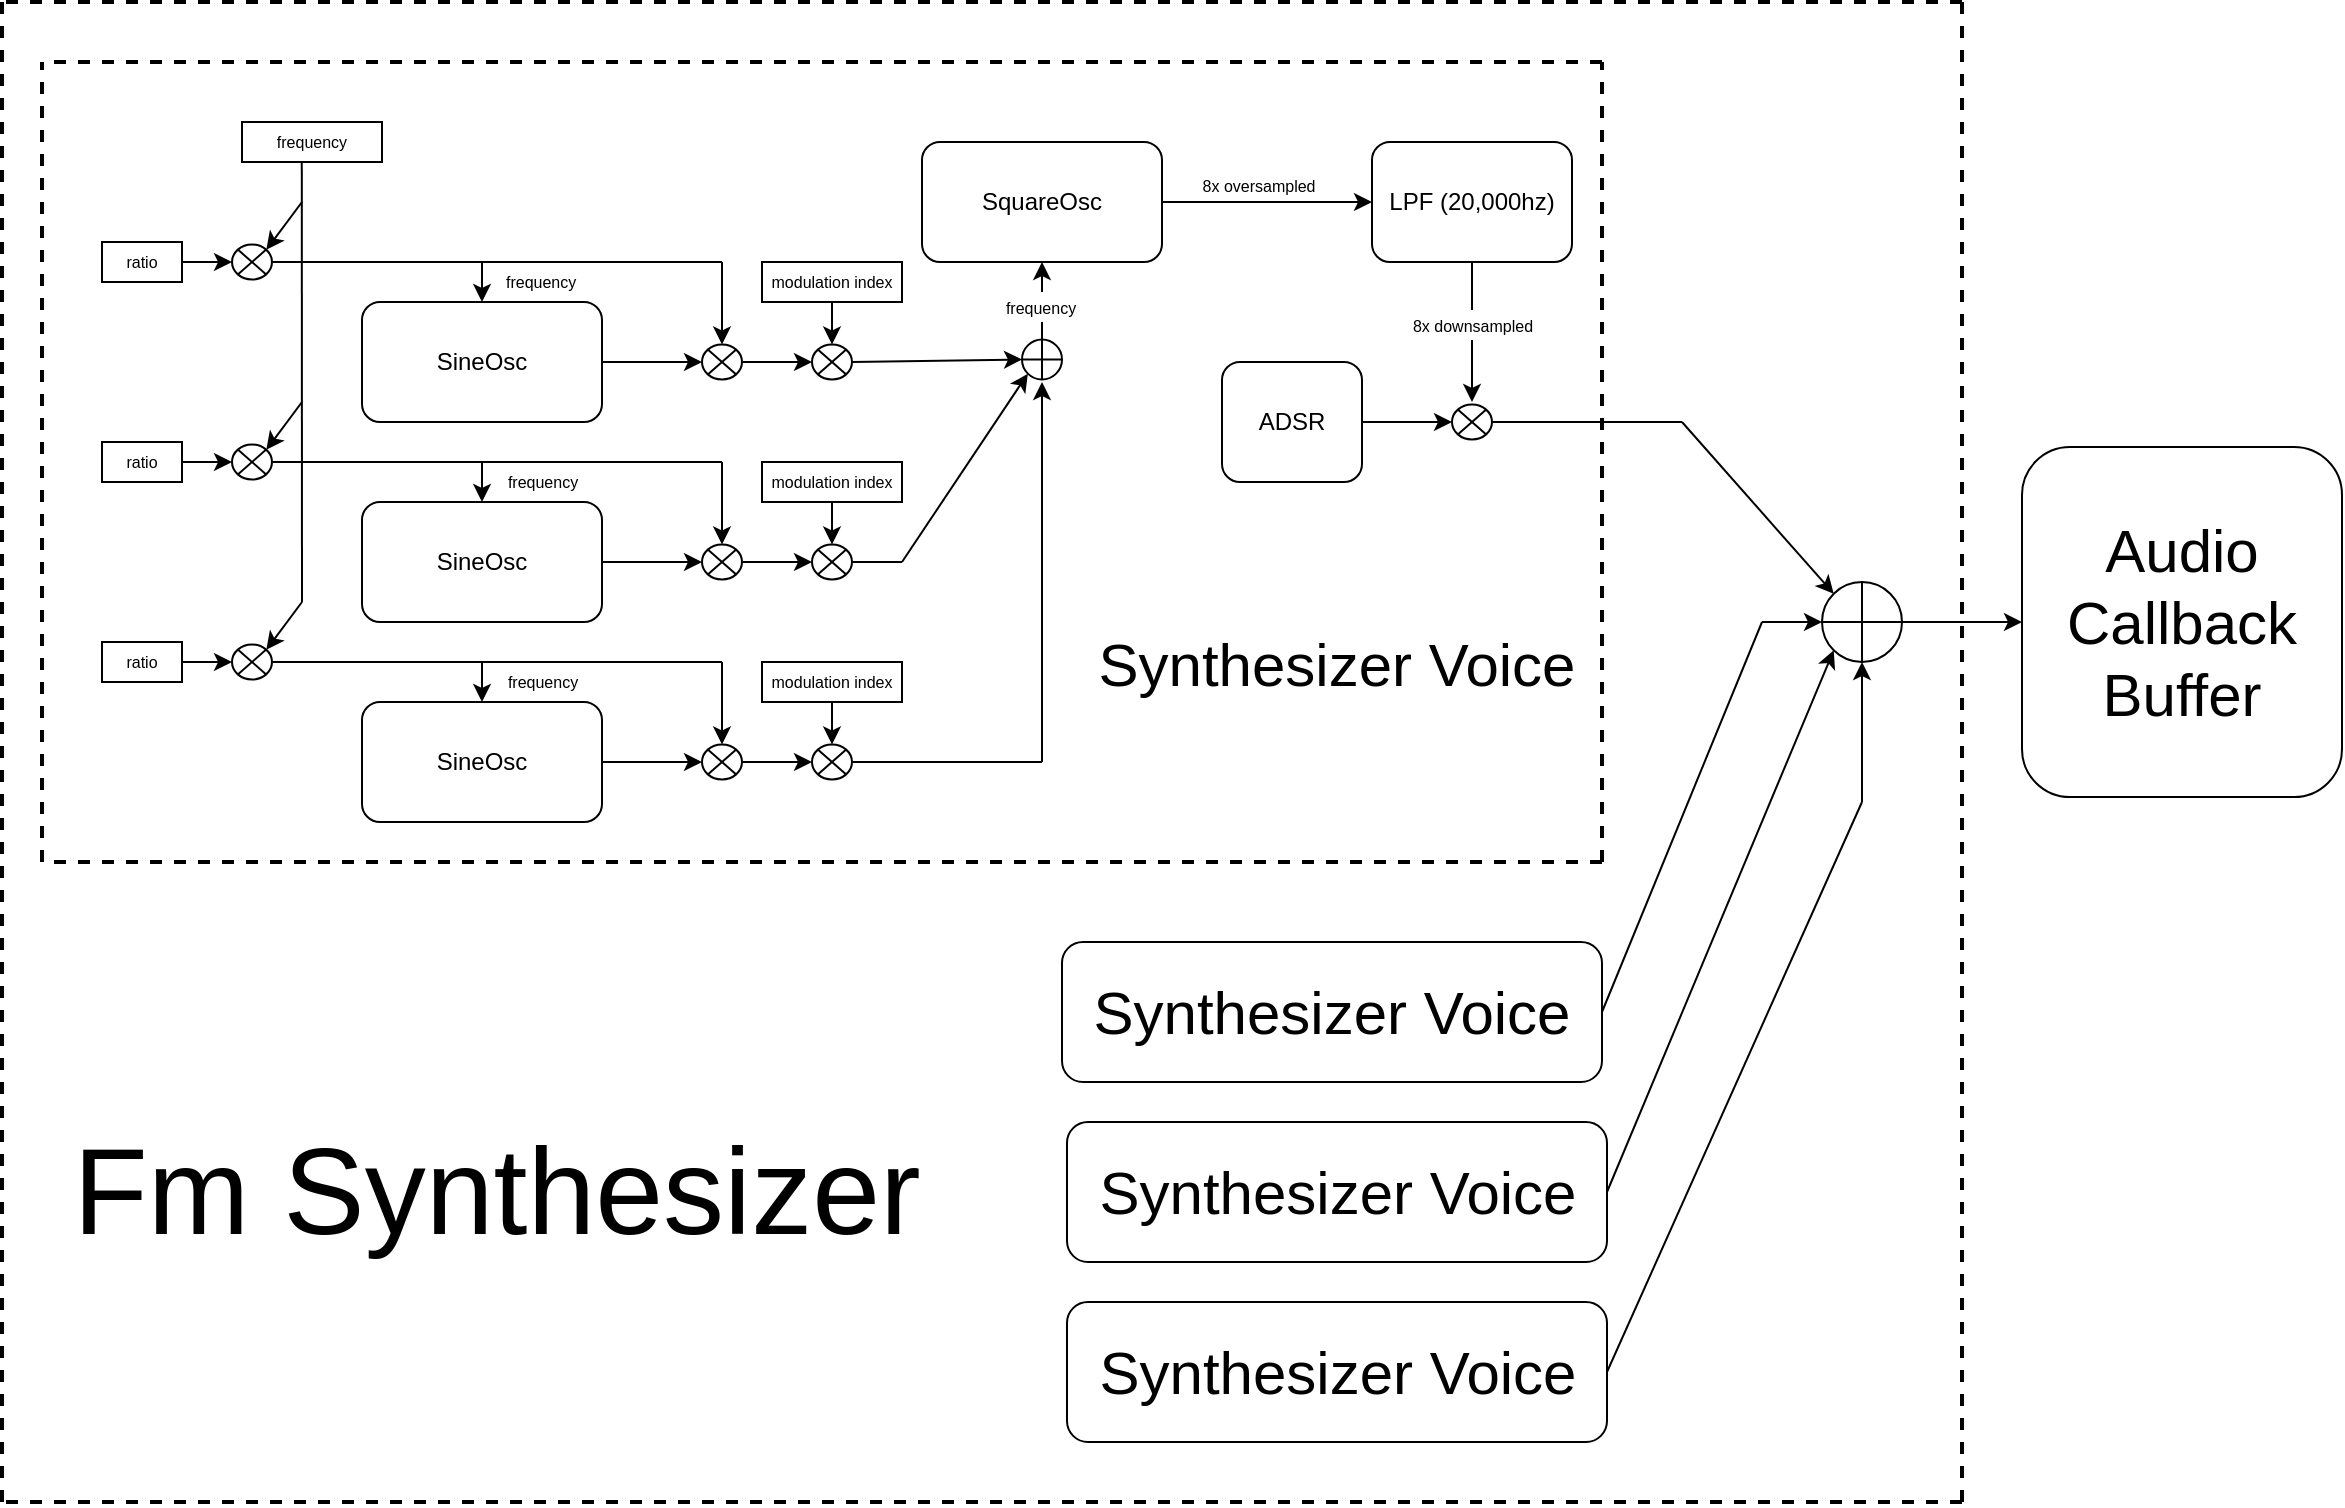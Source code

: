 <mxfile version="13.9.9" type="device"><diagram id="CANHQGR78rFkaBqAVMY7" name="Pagina-1"><mxGraphModel dx="1122" dy="831" grid="1" gridSize="10" guides="1" tooltips="1" connect="1" arrows="1" fold="1" page="1" pageScale="1" pageWidth="3300" pageHeight="4681" math="0" shadow="0"><root><mxCell id="0"/><mxCell id="1" parent="0"/><mxCell id="0y60elXHQTI-vWiYsQMB-2" value="SineOsc" style="rounded=1;whiteSpace=wrap;html=1;" vertex="1" parent="1"><mxGeometry x="340" y="400" width="120" height="60" as="geometry"/></mxCell><mxCell id="0y60elXHQTI-vWiYsQMB-5" value="" style="shape=sumEllipse;perimeter=ellipsePerimeter;whiteSpace=wrap;html=1;backgroundOutline=1;fontSize=28;" vertex="1" parent="1"><mxGeometry x="510" y="421.25" width="20" height="17.5" as="geometry"/></mxCell><mxCell id="0y60elXHQTI-vWiYsQMB-6" value="" style="endArrow=classic;html=1;fontSize=28;exitX=1;exitY=0.5;exitDx=0;exitDy=0;entryX=0;entryY=0.5;entryDx=0;entryDy=0;" edge="1" parent="1" source="0y60elXHQTI-vWiYsQMB-2" target="0y60elXHQTI-vWiYsQMB-5"><mxGeometry width="50" height="50" relative="1" as="geometry"><mxPoint x="480" y="470" as="sourcePoint"/><mxPoint x="530" y="420" as="targetPoint"/></mxGeometry></mxCell><mxCell id="0y60elXHQTI-vWiYsQMB-11" value="modulation index" style="rounded=0;whiteSpace=wrap;html=1;fontSize=8;" vertex="1" parent="1"><mxGeometry x="540" y="380" width="70" height="20" as="geometry"/></mxCell><mxCell id="0y60elXHQTI-vWiYsQMB-13" value="ratio" style="rounded=0;whiteSpace=wrap;html=1;fontSize=8;" vertex="1" parent="1"><mxGeometry x="210" y="370" width="40" height="20" as="geometry"/></mxCell><mxCell id="0y60elXHQTI-vWiYsQMB-14" value="" style="shape=sumEllipse;perimeter=ellipsePerimeter;whiteSpace=wrap;html=1;backgroundOutline=1;fontSize=28;" vertex="1" parent="1"><mxGeometry x="565" y="421.25" width="20" height="17.5" as="geometry"/></mxCell><mxCell id="0y60elXHQTI-vWiYsQMB-15" value="" style="shape=sumEllipse;perimeter=ellipsePerimeter;whiteSpace=wrap;html=1;backgroundOutline=1;fontSize=28;" vertex="1" parent="1"><mxGeometry x="275" y="371.25" width="20" height="17.5" as="geometry"/></mxCell><mxCell id="0y60elXHQTI-vWiYsQMB-16" value="" style="endArrow=classic;html=1;fontSize=8;exitX=1;exitY=0.5;exitDx=0;exitDy=0;entryX=0;entryY=0.5;entryDx=0;entryDy=0;" edge="1" parent="1" source="0y60elXHQTI-vWiYsQMB-13" target="0y60elXHQTI-vWiYsQMB-15"><mxGeometry width="50" height="50" relative="1" as="geometry"><mxPoint x="255" y="370" as="sourcePoint"/><mxPoint x="305" y="320" as="targetPoint"/></mxGeometry></mxCell><mxCell id="0y60elXHQTI-vWiYsQMB-17" value="frequency" style="rounded=0;whiteSpace=wrap;html=1;fontSize=8;" vertex="1" parent="1"><mxGeometry x="280" y="310" width="70" height="20" as="geometry"/></mxCell><mxCell id="0y60elXHQTI-vWiYsQMB-19" value="" style="endArrow=classic;html=1;fontSize=8;exitX=1;exitY=0.5;exitDx=0;exitDy=0;entryX=0;entryY=0.5;entryDx=0;entryDy=0;" edge="1" parent="1" source="0y60elXHQTI-vWiYsQMB-5" target="0y60elXHQTI-vWiYsQMB-14"><mxGeometry width="50" height="50" relative="1" as="geometry"><mxPoint x="515" y="520" as="sourcePoint"/><mxPoint x="565" y="470" as="targetPoint"/></mxGeometry></mxCell><mxCell id="0y60elXHQTI-vWiYsQMB-20" value="" style="endArrow=classic;html=1;fontSize=8;exitX=0.5;exitY=1;exitDx=0;exitDy=0;entryX=0.5;entryY=0;entryDx=0;entryDy=0;" edge="1" parent="1" source="0y60elXHQTI-vWiYsQMB-11" target="0y60elXHQTI-vWiYsQMB-14"><mxGeometry width="50" height="50" relative="1" as="geometry"><mxPoint x="610" y="460" as="sourcePoint"/><mxPoint x="660" y="410" as="targetPoint"/></mxGeometry></mxCell><mxCell id="0y60elXHQTI-vWiYsQMB-23" value="" style="endArrow=none;html=1;fontSize=8;exitX=1;exitY=0.5;exitDx=0;exitDy=0;" edge="1" parent="1" source="0y60elXHQTI-vWiYsQMB-15"><mxGeometry width="50" height="50" relative="1" as="geometry"><mxPoint x="380" y="420" as="sourcePoint"/><mxPoint x="520" y="380" as="targetPoint"/></mxGeometry></mxCell><mxCell id="0y60elXHQTI-vWiYsQMB-24" value="" style="endArrow=classic;html=1;fontSize=8;entryX=0.5;entryY=0;entryDx=0;entryDy=0;" edge="1" parent="1" target="0y60elXHQTI-vWiYsQMB-2"><mxGeometry width="50" height="50" relative="1" as="geometry"><mxPoint x="400" y="380" as="sourcePoint"/><mxPoint x="450" y="310" as="targetPoint"/></mxGeometry></mxCell><mxCell id="0y60elXHQTI-vWiYsQMB-73" value="&lt;font style=&quot;font-size: 8px&quot;&gt;frequency&lt;/font&gt;" style="edgeLabel;html=1;align=left;verticalAlign=middle;resizable=0;points=[];fontSize=12;" vertex="1" connectable="0" parent="0y60elXHQTI-vWiYsQMB-24"><mxGeometry x="-0.148" relative="1" as="geometry"><mxPoint x="10" y="0.21" as="offset"/></mxGeometry></mxCell><mxCell id="0y60elXHQTI-vWiYsQMB-25" value="" style="endArrow=classic;html=1;fontSize=8;entryX=0.5;entryY=0;entryDx=0;entryDy=0;" edge="1" parent="1" target="0y60elXHQTI-vWiYsQMB-5"><mxGeometry width="50" height="50" relative="1" as="geometry"><mxPoint x="520" y="380" as="sourcePoint"/><mxPoint x="540" y="310" as="targetPoint"/></mxGeometry></mxCell><mxCell id="0y60elXHQTI-vWiYsQMB-26" value="SineOsc" style="rounded=1;whiteSpace=wrap;html=1;" vertex="1" parent="1"><mxGeometry x="340" y="500" width="120" height="60" as="geometry"/></mxCell><mxCell id="0y60elXHQTI-vWiYsQMB-27" value="" style="shape=sumEllipse;perimeter=ellipsePerimeter;whiteSpace=wrap;html=1;backgroundOutline=1;fontSize=28;" vertex="1" parent="1"><mxGeometry x="510" y="521.25" width="20" height="17.5" as="geometry"/></mxCell><mxCell id="0y60elXHQTI-vWiYsQMB-28" value="" style="endArrow=classic;html=1;fontSize=28;exitX=1;exitY=0.5;exitDx=0;exitDy=0;entryX=0;entryY=0.5;entryDx=0;entryDy=0;" edge="1" source="0y60elXHQTI-vWiYsQMB-26" target="0y60elXHQTI-vWiYsQMB-27" parent="1"><mxGeometry width="50" height="50" relative="1" as="geometry"><mxPoint x="480" y="570" as="sourcePoint"/><mxPoint x="530" y="520" as="targetPoint"/></mxGeometry></mxCell><mxCell id="0y60elXHQTI-vWiYsQMB-29" value="modulation index" style="rounded=0;whiteSpace=wrap;html=1;fontSize=8;" vertex="1" parent="1"><mxGeometry x="540" y="480" width="70" height="20" as="geometry"/></mxCell><mxCell id="0y60elXHQTI-vWiYsQMB-30" value="ratio" style="rounded=0;whiteSpace=wrap;html=1;fontSize=8;" vertex="1" parent="1"><mxGeometry x="210" y="470" width="40" height="20" as="geometry"/></mxCell><mxCell id="0y60elXHQTI-vWiYsQMB-31" value="" style="shape=sumEllipse;perimeter=ellipsePerimeter;whiteSpace=wrap;html=1;backgroundOutline=1;fontSize=28;" vertex="1" parent="1"><mxGeometry x="565" y="521.25" width="20" height="17.5" as="geometry"/></mxCell><mxCell id="0y60elXHQTI-vWiYsQMB-32" value="" style="shape=sumEllipse;perimeter=ellipsePerimeter;whiteSpace=wrap;html=1;backgroundOutline=1;fontSize=28;" vertex="1" parent="1"><mxGeometry x="275" y="471.25" width="20" height="17.5" as="geometry"/></mxCell><mxCell id="0y60elXHQTI-vWiYsQMB-33" value="" style="endArrow=classic;html=1;fontSize=8;exitX=1;exitY=0.5;exitDx=0;exitDy=0;entryX=0;entryY=0.5;entryDx=0;entryDy=0;" edge="1" source="0y60elXHQTI-vWiYsQMB-30" target="0y60elXHQTI-vWiYsQMB-32" parent="1"><mxGeometry width="50" height="50" relative="1" as="geometry"><mxPoint x="255" y="470" as="sourcePoint"/><mxPoint x="305" y="420" as="targetPoint"/></mxGeometry></mxCell><mxCell id="0y60elXHQTI-vWiYsQMB-34" value="" style="endArrow=classic;html=1;fontSize=8;exitX=1;exitY=0.5;exitDx=0;exitDy=0;entryX=0;entryY=0.5;entryDx=0;entryDy=0;" edge="1" source="0y60elXHQTI-vWiYsQMB-27" target="0y60elXHQTI-vWiYsQMB-31" parent="1"><mxGeometry width="50" height="50" relative="1" as="geometry"><mxPoint x="515" y="620" as="sourcePoint"/><mxPoint x="565" y="570" as="targetPoint"/></mxGeometry></mxCell><mxCell id="0y60elXHQTI-vWiYsQMB-35" value="" style="endArrow=classic;html=1;fontSize=8;exitX=0.5;exitY=1;exitDx=0;exitDy=0;entryX=0.5;entryY=0;entryDx=0;entryDy=0;" edge="1" source="0y60elXHQTI-vWiYsQMB-29" target="0y60elXHQTI-vWiYsQMB-31" parent="1"><mxGeometry width="50" height="50" relative="1" as="geometry"><mxPoint x="610" y="560" as="sourcePoint"/><mxPoint x="660" y="510" as="targetPoint"/></mxGeometry></mxCell><mxCell id="0y60elXHQTI-vWiYsQMB-36" value="" style="endArrow=none;html=1;fontSize=8;exitX=1;exitY=0.5;exitDx=0;exitDy=0;" edge="1" source="0y60elXHQTI-vWiYsQMB-32" parent="1"><mxGeometry width="50" height="50" relative="1" as="geometry"><mxPoint x="380" y="520" as="sourcePoint"/><mxPoint x="520" y="480" as="targetPoint"/></mxGeometry></mxCell><mxCell id="0y60elXHQTI-vWiYsQMB-37" value="" style="endArrow=classic;html=1;fontSize=8;entryX=0.5;entryY=0;entryDx=0;entryDy=0;" edge="1" target="0y60elXHQTI-vWiYsQMB-26" parent="1"><mxGeometry width="50" height="50" relative="1" as="geometry"><mxPoint x="400" y="480" as="sourcePoint"/><mxPoint x="450" y="410" as="targetPoint"/></mxGeometry></mxCell><mxCell id="0y60elXHQTI-vWiYsQMB-77" value="&lt;font style=&quot;font-size: 8px&quot;&gt;frequency&lt;/font&gt;" style="edgeLabel;html=1;align=center;verticalAlign=middle;resizable=0;points=[];fontSize=12;" vertex="1" connectable="0" parent="0y60elXHQTI-vWiYsQMB-37"><mxGeometry x="-0.316" relative="1" as="geometry"><mxPoint x="30" y="2.01" as="offset"/></mxGeometry></mxCell><mxCell id="0y60elXHQTI-vWiYsQMB-38" value="" style="endArrow=classic;html=1;fontSize=8;entryX=0.5;entryY=0;entryDx=0;entryDy=0;" edge="1" target="0y60elXHQTI-vWiYsQMB-27" parent="1"><mxGeometry width="50" height="50" relative="1" as="geometry"><mxPoint x="520" y="480" as="sourcePoint"/><mxPoint x="540" y="410" as="targetPoint"/></mxGeometry></mxCell><mxCell id="0y60elXHQTI-vWiYsQMB-39" value="SineOsc" style="rounded=1;whiteSpace=wrap;html=1;" vertex="1" parent="1"><mxGeometry x="340" y="600" width="120" height="60" as="geometry"/></mxCell><mxCell id="0y60elXHQTI-vWiYsQMB-40" value="" style="shape=sumEllipse;perimeter=ellipsePerimeter;whiteSpace=wrap;html=1;backgroundOutline=1;fontSize=28;" vertex="1" parent="1"><mxGeometry x="510" y="621.25" width="20" height="17.5" as="geometry"/></mxCell><mxCell id="0y60elXHQTI-vWiYsQMB-41" value="" style="endArrow=classic;html=1;fontSize=28;exitX=1;exitY=0.5;exitDx=0;exitDy=0;entryX=0;entryY=0.5;entryDx=0;entryDy=0;" edge="1" source="0y60elXHQTI-vWiYsQMB-39" target="0y60elXHQTI-vWiYsQMB-40" parent="1"><mxGeometry width="50" height="50" relative="1" as="geometry"><mxPoint x="480" y="670" as="sourcePoint"/><mxPoint x="530" y="620" as="targetPoint"/></mxGeometry></mxCell><mxCell id="0y60elXHQTI-vWiYsQMB-42" value="modulation index" style="rounded=0;whiteSpace=wrap;html=1;fontSize=8;" vertex="1" parent="1"><mxGeometry x="540" y="580" width="70" height="20" as="geometry"/></mxCell><mxCell id="0y60elXHQTI-vWiYsQMB-43" value="ratio" style="rounded=0;whiteSpace=wrap;html=1;fontSize=8;" vertex="1" parent="1"><mxGeometry x="210" y="570" width="40" height="20" as="geometry"/></mxCell><mxCell id="0y60elXHQTI-vWiYsQMB-44" value="" style="shape=sumEllipse;perimeter=ellipsePerimeter;whiteSpace=wrap;html=1;backgroundOutline=1;fontSize=28;" vertex="1" parent="1"><mxGeometry x="565" y="621.25" width="20" height="17.5" as="geometry"/></mxCell><mxCell id="0y60elXHQTI-vWiYsQMB-45" value="" style="shape=sumEllipse;perimeter=ellipsePerimeter;whiteSpace=wrap;html=1;backgroundOutline=1;fontSize=28;" vertex="1" parent="1"><mxGeometry x="275" y="571.25" width="20" height="17.5" as="geometry"/></mxCell><mxCell id="0y60elXHQTI-vWiYsQMB-46" value="" style="endArrow=classic;html=1;fontSize=8;exitX=1;exitY=0.5;exitDx=0;exitDy=0;entryX=0;entryY=0.5;entryDx=0;entryDy=0;" edge="1" source="0y60elXHQTI-vWiYsQMB-43" target="0y60elXHQTI-vWiYsQMB-45" parent="1"><mxGeometry width="50" height="50" relative="1" as="geometry"><mxPoint x="255" y="570" as="sourcePoint"/><mxPoint x="305" y="520" as="targetPoint"/></mxGeometry></mxCell><mxCell id="0y60elXHQTI-vWiYsQMB-47" value="" style="endArrow=classic;html=1;fontSize=8;exitX=1;exitY=0.5;exitDx=0;exitDy=0;entryX=0;entryY=0.5;entryDx=0;entryDy=0;" edge="1" source="0y60elXHQTI-vWiYsQMB-40" target="0y60elXHQTI-vWiYsQMB-44" parent="1"><mxGeometry width="50" height="50" relative="1" as="geometry"><mxPoint x="515" y="720" as="sourcePoint"/><mxPoint x="565" y="670" as="targetPoint"/></mxGeometry></mxCell><mxCell id="0y60elXHQTI-vWiYsQMB-48" value="" style="endArrow=classic;html=1;fontSize=8;exitX=0.5;exitY=1;exitDx=0;exitDy=0;entryX=0.5;entryY=0;entryDx=0;entryDy=0;" edge="1" source="0y60elXHQTI-vWiYsQMB-42" target="0y60elXHQTI-vWiYsQMB-44" parent="1"><mxGeometry width="50" height="50" relative="1" as="geometry"><mxPoint x="610" y="660" as="sourcePoint"/><mxPoint x="660" y="610" as="targetPoint"/></mxGeometry></mxCell><mxCell id="0y60elXHQTI-vWiYsQMB-49" value="" style="endArrow=none;html=1;fontSize=8;exitX=1;exitY=0.5;exitDx=0;exitDy=0;" edge="1" source="0y60elXHQTI-vWiYsQMB-45" parent="1"><mxGeometry width="50" height="50" relative="1" as="geometry"><mxPoint x="380" y="620" as="sourcePoint"/><mxPoint x="520" y="580" as="targetPoint"/></mxGeometry></mxCell><mxCell id="0y60elXHQTI-vWiYsQMB-50" value="" style="endArrow=classic;html=1;fontSize=8;entryX=0.5;entryY=0;entryDx=0;entryDy=0;" edge="1" target="0y60elXHQTI-vWiYsQMB-39" parent="1"><mxGeometry width="50" height="50" relative="1" as="geometry"><mxPoint x="400" y="580" as="sourcePoint"/><mxPoint x="450" y="510" as="targetPoint"/></mxGeometry></mxCell><mxCell id="0y60elXHQTI-vWiYsQMB-78" value="&lt;font style=&quot;font-size: 8px&quot;&gt;frequency&lt;/font&gt;" style="edgeLabel;html=1;align=center;verticalAlign=middle;resizable=0;points=[];fontSize=12;" vertex="1" connectable="0" parent="0y60elXHQTI-vWiYsQMB-50"><mxGeometry x="-0.4" relative="1" as="geometry"><mxPoint x="30" y="2.75" as="offset"/></mxGeometry></mxCell><mxCell id="0y60elXHQTI-vWiYsQMB-51" value="" style="endArrow=classic;html=1;fontSize=8;entryX=0.5;entryY=0;entryDx=0;entryDy=0;" edge="1" target="0y60elXHQTI-vWiYsQMB-40" parent="1"><mxGeometry width="50" height="50" relative="1" as="geometry"><mxPoint x="520" y="580" as="sourcePoint"/><mxPoint x="540" y="510" as="targetPoint"/></mxGeometry></mxCell><mxCell id="0y60elXHQTI-vWiYsQMB-52" value="" style="endArrow=none;html=1;fontSize=8;entryX=0.427;entryY=0.995;entryDx=0;entryDy=0;entryPerimeter=0;" edge="1" parent="1" target="0y60elXHQTI-vWiYsQMB-17"><mxGeometry width="50" height="50" relative="1" as="geometry"><mxPoint x="310" y="550" as="sourcePoint"/><mxPoint x="320" y="420" as="targetPoint"/></mxGeometry></mxCell><mxCell id="0y60elXHQTI-vWiYsQMB-53" value="" style="endArrow=classic;html=1;fontSize=8;entryX=1;entryY=0;entryDx=0;entryDy=0;" edge="1" parent="1" target="0y60elXHQTI-vWiYsQMB-15"><mxGeometry width="50" height="50" relative="1" as="geometry"><mxPoint x="310" y="350" as="sourcePoint"/><mxPoint x="310" y="400" as="targetPoint"/></mxGeometry></mxCell><mxCell id="0y60elXHQTI-vWiYsQMB-54" value="" style="endArrow=classic;html=1;fontSize=8;entryX=1;entryY=0;entryDx=0;entryDy=0;" edge="1" parent="1" target="0y60elXHQTI-vWiYsQMB-45"><mxGeometry width="50" height="50" relative="1" as="geometry"><mxPoint x="310" y="550" as="sourcePoint"/><mxPoint x="295" y="505" as="targetPoint"/></mxGeometry></mxCell><mxCell id="0y60elXHQTI-vWiYsQMB-55" value="" style="endArrow=classic;html=1;fontSize=8;entryX=1;entryY=0;entryDx=0;entryDy=0;" edge="1" parent="1" target="0y60elXHQTI-vWiYsQMB-32"><mxGeometry width="50" height="50" relative="1" as="geometry"><mxPoint x="310" y="450" as="sourcePoint"/><mxPoint x="280.004" y="462.69" as="targetPoint"/></mxGeometry></mxCell><mxCell id="0y60elXHQTI-vWiYsQMB-56" value="SquareOsc" style="rounded=1;whiteSpace=wrap;html=1;" vertex="1" parent="1"><mxGeometry x="620" y="320" width="120" height="60" as="geometry"/></mxCell><mxCell id="0y60elXHQTI-vWiYsQMB-57" value="" style="shape=orEllipse;perimeter=ellipsePerimeter;whiteSpace=wrap;html=1;backgroundOutline=1;fontSize=8;" vertex="1" parent="1"><mxGeometry x="670" y="418.75" width="20" height="20" as="geometry"/></mxCell><mxCell id="0y60elXHQTI-vWiYsQMB-58" value="" style="endArrow=classic;html=1;fontSize=8;exitX=1;exitY=0.5;exitDx=0;exitDy=0;entryX=0;entryY=0.5;entryDx=0;entryDy=0;" edge="1" parent="1" source="0y60elXHQTI-vWiYsQMB-14" target="0y60elXHQTI-vWiYsQMB-57"><mxGeometry width="50" height="50" relative="1" as="geometry"><mxPoint x="660" y="490" as="sourcePoint"/><mxPoint x="710" y="440" as="targetPoint"/></mxGeometry></mxCell><mxCell id="0y60elXHQTI-vWiYsQMB-64" value="" style="endArrow=classic;html=1;fontSize=8;entryX=0;entryY=1;entryDx=0;entryDy=0;" edge="1" parent="1" target="0y60elXHQTI-vWiYsQMB-57"><mxGeometry width="50" height="50" relative="1" as="geometry"><mxPoint x="610" y="530" as="sourcePoint"/><mxPoint x="730" y="440" as="targetPoint"/></mxGeometry></mxCell><mxCell id="0y60elXHQTI-vWiYsQMB-65" value="" style="endArrow=classic;html=1;fontSize=8;exitX=0.5;exitY=0;exitDx=0;exitDy=0;entryX=0.5;entryY=1;entryDx=0;entryDy=0;" edge="1" parent="1" source="0y60elXHQTI-vWiYsQMB-57" target="0y60elXHQTI-vWiYsQMB-56"><mxGeometry width="50" height="50" relative="1" as="geometry"><mxPoint x="650" y="400" as="sourcePoint"/><mxPoint x="700" y="350" as="targetPoint"/></mxGeometry></mxCell><mxCell id="0y60elXHQTI-vWiYsQMB-76" value="&lt;font style=&quot;font-size: 8px&quot;&gt;frequency&lt;/font&gt;" style="edgeLabel;html=1;align=center;verticalAlign=middle;resizable=0;points=[];fontSize=12;" vertex="1" connectable="0" parent="0y60elXHQTI-vWiYsQMB-65"><mxGeometry x="-0.101" y="1" relative="1" as="geometry"><mxPoint as="offset"/></mxGeometry></mxCell><mxCell id="0y60elXHQTI-vWiYsQMB-66" value="" style="endArrow=none;html=1;fontSize=8;exitX=1;exitY=0.5;exitDx=0;exitDy=0;" edge="1" parent="1" source="0y60elXHQTI-vWiYsQMB-31"><mxGeometry width="50" height="50" relative="1" as="geometry"><mxPoint x="610" y="555" as="sourcePoint"/><mxPoint x="610" y="530" as="targetPoint"/></mxGeometry></mxCell><mxCell id="0y60elXHQTI-vWiYsQMB-67" value="" style="endArrow=none;html=1;fontSize=8;exitX=1;exitY=0.5;exitDx=0;exitDy=0;" edge="1" parent="1" source="0y60elXHQTI-vWiYsQMB-44"><mxGeometry width="50" height="50" relative="1" as="geometry"><mxPoint x="590.0" y="629.92" as="sourcePoint"/><mxPoint x="680" y="630" as="targetPoint"/></mxGeometry></mxCell><mxCell id="0y60elXHQTI-vWiYsQMB-68" value="" style="endArrow=classic;html=1;fontSize=8;" edge="1" parent="1"><mxGeometry width="50" height="50" relative="1" as="geometry"><mxPoint x="680" y="630" as="sourcePoint"/><mxPoint x="680" y="440" as="targetPoint"/></mxGeometry></mxCell><mxCell id="0y60elXHQTI-vWiYsQMB-69" value="ADSR" style="rounded=1;whiteSpace=wrap;html=1;fontSize=12;" vertex="1" parent="1"><mxGeometry x="770" y="430" width="70" height="60" as="geometry"/></mxCell><mxCell id="0y60elXHQTI-vWiYsQMB-70" value="LPF (20,000hz)" style="rounded=1;whiteSpace=wrap;html=1;fontSize=12;" vertex="1" parent="1"><mxGeometry x="845" y="320" width="100" height="60" as="geometry"/></mxCell><mxCell id="0y60elXHQTI-vWiYsQMB-71" value="" style="endArrow=classic;html=1;fontSize=12;exitX=1;exitY=0.5;exitDx=0;exitDy=0;entryX=0;entryY=0.5;entryDx=0;entryDy=0;" edge="1" parent="1" source="0y60elXHQTI-vWiYsQMB-56" target="0y60elXHQTI-vWiYsQMB-70"><mxGeometry width="50" height="50" relative="1" as="geometry"><mxPoint x="750" y="380" as="sourcePoint"/><mxPoint x="800" y="330" as="targetPoint"/></mxGeometry></mxCell><mxCell id="0y60elXHQTI-vWiYsQMB-72" value="&lt;span style=&quot;font-size: 8px&quot;&gt;8x oversampled&lt;/span&gt;" style="edgeLabel;html=1;align=center;verticalAlign=bottom;resizable=0;points=[];fontSize=12;" vertex="1" connectable="0" parent="0y60elXHQTI-vWiYsQMB-71"><mxGeometry x="-0.082" y="1" relative="1" as="geometry"><mxPoint as="offset"/></mxGeometry></mxCell><mxCell id="0y60elXHQTI-vWiYsQMB-74" value="" style="endArrow=classic;html=1;fontSize=12;exitX=0.5;exitY=1;exitDx=0;exitDy=0;" edge="1" parent="1" source="0y60elXHQTI-vWiYsQMB-70"><mxGeometry width="50" height="50" relative="1" as="geometry"><mxPoint x="870" y="450" as="sourcePoint"/><mxPoint x="895" y="450" as="targetPoint"/></mxGeometry></mxCell><mxCell id="0y60elXHQTI-vWiYsQMB-75" value="&lt;font style=&quot;font-size: 8px&quot;&gt;8x downsampled&lt;/font&gt;" style="edgeLabel;html=1;align=center;verticalAlign=middle;resizable=0;points=[];fontSize=12;" vertex="1" connectable="0" parent="0y60elXHQTI-vWiYsQMB-74"><mxGeometry x="-0.133" y="1" relative="1" as="geometry"><mxPoint x="-1" as="offset"/></mxGeometry></mxCell><mxCell id="0y60elXHQTI-vWiYsQMB-79" value="" style="endArrow=none;dashed=1;html=1;fontSize=12;strokeWidth=2;" edge="1" parent="1"><mxGeometry width="50" height="50" relative="1" as="geometry"><mxPoint x="180" y="680" as="sourcePoint"/><mxPoint x="180" y="280" as="targetPoint"/></mxGeometry></mxCell><mxCell id="0y60elXHQTI-vWiYsQMB-80" value="" style="endArrow=none;dashed=1;html=1;fontSize=12;strokeWidth=2;" edge="1" parent="1"><mxGeometry width="50" height="50" relative="1" as="geometry"><mxPoint x="960" y="680" as="sourcePoint"/><mxPoint x="180" y="680" as="targetPoint"/></mxGeometry></mxCell><mxCell id="0y60elXHQTI-vWiYsQMB-81" value="" style="endArrow=none;dashed=1;html=1;fontSize=12;strokeWidth=2;" edge="1" parent="1"><mxGeometry width="50" height="50" relative="1" as="geometry"><mxPoint x="960" y="280" as="sourcePoint"/><mxPoint x="180" y="280" as="targetPoint"/></mxGeometry></mxCell><mxCell id="0y60elXHQTI-vWiYsQMB-82" value="" style="endArrow=none;dashed=1;html=1;fontSize=12;strokeWidth=2;" edge="1" parent="1"><mxGeometry width="50" height="50" relative="1" as="geometry"><mxPoint x="960" y="680" as="sourcePoint"/><mxPoint x="960" y="280" as="targetPoint"/></mxGeometry></mxCell><mxCell id="0y60elXHQTI-vWiYsQMB-83" value="Synthesizer Voice" style="text;html=1;strokeColor=none;fillColor=none;align=center;verticalAlign=middle;whiteSpace=wrap;rounded=0;fontSize=30;" vertex="1" parent="1"><mxGeometry x="705" y="521.25" width="245" height="118.75" as="geometry"/></mxCell><mxCell id="0y60elXHQTI-vWiYsQMB-84" value="Synthesizer Voice" style="rounded=1;whiteSpace=wrap;html=1;fontSize=30;align=center;" vertex="1" parent="1"><mxGeometry x="690" y="720" width="270" height="70" as="geometry"/></mxCell><mxCell id="0y60elXHQTI-vWiYsQMB-85" value="Synthesizer Voice" style="rounded=1;whiteSpace=wrap;html=1;fontSize=30;align=center;" vertex="1" parent="1"><mxGeometry x="692.5" y="810" width="270" height="70" as="geometry"/></mxCell><mxCell id="0y60elXHQTI-vWiYsQMB-86" value="Synthesizer Voice" style="rounded=1;whiteSpace=wrap;html=1;fontSize=30;align=center;" vertex="1" parent="1"><mxGeometry x="692.5" y="900" width="270" height="70" as="geometry"/></mxCell><mxCell id="0y60elXHQTI-vWiYsQMB-87" value="" style="shape=orEllipse;perimeter=ellipsePerimeter;whiteSpace=wrap;html=1;backgroundOutline=1;fontSize=8;" vertex="1" parent="1"><mxGeometry x="1070" y="540" width="40" height="40" as="geometry"/></mxCell><mxCell id="0y60elXHQTI-vWiYsQMB-90" value="" style="endArrow=none;html=1;strokeWidth=1;fontSize=30;exitX=1;exitY=0.5;exitDx=0;exitDy=0;" edge="1" parent="1" source="0y60elXHQTI-vWiYsQMB-84"><mxGeometry width="50" height="50" relative="1" as="geometry"><mxPoint x="962" y="759" as="sourcePoint"/><mxPoint x="1040" y="560" as="targetPoint"/></mxGeometry></mxCell><mxCell id="0y60elXHQTI-vWiYsQMB-91" value="" style="endArrow=classic;html=1;strokeWidth=1;fontSize=30;entryX=0;entryY=0.5;entryDx=0;entryDy=0;" edge="1" parent="1" target="0y60elXHQTI-vWiYsQMB-87"><mxGeometry width="50" height="50" relative="1" as="geometry"><mxPoint x="1040" y="560" as="sourcePoint"/><mxPoint x="1080" y="590" as="targetPoint"/></mxGeometry></mxCell><mxCell id="0y60elXHQTI-vWiYsQMB-92" value="" style="endArrow=none;html=1;strokeWidth=1;fontSize=30;exitX=1;exitY=0.5;exitDx=0;exitDy=0;" edge="1" parent="1" source="0y60elXHQTI-vWiYsQMB-86"><mxGeometry width="50" height="50" relative="1" as="geometry"><mxPoint x="1070" y="780" as="sourcePoint"/><mxPoint x="1090" y="650" as="targetPoint"/></mxGeometry></mxCell><mxCell id="0y60elXHQTI-vWiYsQMB-93" value="" style="endArrow=classic;html=1;strokeWidth=1;fontSize=30;exitX=1;exitY=0.5;exitDx=0;exitDy=0;entryX=0;entryY=1;entryDx=0;entryDy=0;" edge="1" parent="1" source="0y60elXHQTI-vWiYsQMB-85" target="0y60elXHQTI-vWiYsQMB-87"><mxGeometry width="50" height="50" relative="1" as="geometry"><mxPoint x="1000" y="850" as="sourcePoint"/><mxPoint x="1050" y="800" as="targetPoint"/></mxGeometry></mxCell><mxCell id="0y60elXHQTI-vWiYsQMB-94" value="" style="endArrow=classic;html=1;strokeWidth=1;fontSize=30;entryX=0.5;entryY=1;entryDx=0;entryDy=0;" edge="1" parent="1" target="0y60elXHQTI-vWiYsQMB-87"><mxGeometry width="50" height="50" relative="1" as="geometry"><mxPoint x="1090" y="650" as="sourcePoint"/><mxPoint x="1140" y="600" as="targetPoint"/></mxGeometry></mxCell><mxCell id="0y60elXHQTI-vWiYsQMB-95" value="" style="endArrow=none;html=1;strokeWidth=1;fontSize=30;exitX=1;exitY=0.5;exitDx=0;exitDy=0;" edge="1" parent="1" source="0y60elXHQTI-vWiYsQMB-104"><mxGeometry width="50" height="50" relative="1" as="geometry"><mxPoint x="920" y="460" as="sourcePoint"/><mxPoint x="1000" y="460" as="targetPoint"/></mxGeometry></mxCell><mxCell id="0y60elXHQTI-vWiYsQMB-96" value="" style="endArrow=classic;html=1;strokeWidth=1;fontSize=30;entryX=0;entryY=0;entryDx=0;entryDy=0;" edge="1" parent="1" target="0y60elXHQTI-vWiYsQMB-87"><mxGeometry width="50" height="50" relative="1" as="geometry"><mxPoint x="1000" y="460" as="sourcePoint"/><mxPoint x="1100" y="490" as="targetPoint"/></mxGeometry></mxCell><mxCell id="0y60elXHQTI-vWiYsQMB-97" value="" style="endArrow=none;dashed=1;html=1;fontSize=12;strokeWidth=2;" edge="1" parent="1"><mxGeometry width="50" height="50" relative="1" as="geometry"><mxPoint x="1140" y="250" as="sourcePoint"/><mxPoint x="160" y="250" as="targetPoint"/></mxGeometry></mxCell><mxCell id="0y60elXHQTI-vWiYsQMB-98" value="" style="endArrow=none;dashed=1;html=1;fontSize=12;strokeWidth=2;" edge="1" parent="1"><mxGeometry width="50" height="50" relative="1" as="geometry"><mxPoint x="1140" y="1000" as="sourcePoint"/><mxPoint x="1140" y="250" as="targetPoint"/></mxGeometry></mxCell><mxCell id="0y60elXHQTI-vWiYsQMB-99" value="" style="endArrow=none;dashed=1;html=1;fontSize=12;strokeWidth=2;" edge="1" parent="1"><mxGeometry width="50" height="50" relative="1" as="geometry"><mxPoint x="1140" y="1000" as="sourcePoint"/><mxPoint x="160" y="1000" as="targetPoint"/></mxGeometry></mxCell><mxCell id="0y60elXHQTI-vWiYsQMB-100" value="" style="endArrow=none;dashed=1;html=1;fontSize=12;strokeWidth=2;" edge="1" parent="1"><mxGeometry width="50" height="50" relative="1" as="geometry"><mxPoint x="160" y="1000" as="sourcePoint"/><mxPoint x="160" y="250" as="targetPoint"/></mxGeometry></mxCell><mxCell id="0y60elXHQTI-vWiYsQMB-101" value="Fm Synthesizer" style="text;html=1;strokeColor=none;fillColor=none;align=center;verticalAlign=middle;whiteSpace=wrap;rounded=0;fontSize=61;" vertex="1" parent="1"><mxGeometry x="175" y="780" width="465" height="130" as="geometry"/></mxCell><mxCell id="0y60elXHQTI-vWiYsQMB-102" value="Audio Callback Buffer" style="rounded=1;whiteSpace=wrap;html=1;fontSize=30;align=center;" vertex="1" parent="1"><mxGeometry x="1170" y="472.5" width="160" height="175" as="geometry"/></mxCell><mxCell id="0y60elXHQTI-vWiYsQMB-103" value="" style="endArrow=classic;html=1;strokeWidth=1;fontSize=61;exitX=1;exitY=0.5;exitDx=0;exitDy=0;entryX=0;entryY=0.5;entryDx=0;entryDy=0;" edge="1" parent="1" source="0y60elXHQTI-vWiYsQMB-87" target="0y60elXHQTI-vWiYsQMB-102"><mxGeometry width="50" height="50" relative="1" as="geometry"><mxPoint x="1220" y="480" as="sourcePoint"/><mxPoint x="1270" y="430" as="targetPoint"/></mxGeometry></mxCell><mxCell id="0y60elXHQTI-vWiYsQMB-104" value="" style="shape=sumEllipse;perimeter=ellipsePerimeter;whiteSpace=wrap;html=1;backgroundOutline=1;fontSize=28;" vertex="1" parent="1"><mxGeometry x="885" y="451.25" width="20" height="17.5" as="geometry"/></mxCell><mxCell id="0y60elXHQTI-vWiYsQMB-105" value="" style="endArrow=classic;html=1;strokeWidth=1;fontSize=61;exitX=1;exitY=0.5;exitDx=0;exitDy=0;entryX=0;entryY=0.5;entryDx=0;entryDy=0;" edge="1" parent="1" source="0y60elXHQTI-vWiYsQMB-69" target="0y60elXHQTI-vWiYsQMB-104"><mxGeometry width="50" height="50" relative="1" as="geometry"><mxPoint x="840" y="540" as="sourcePoint"/><mxPoint x="890" y="490" as="targetPoint"/></mxGeometry></mxCell></root></mxGraphModel></diagram></mxfile>